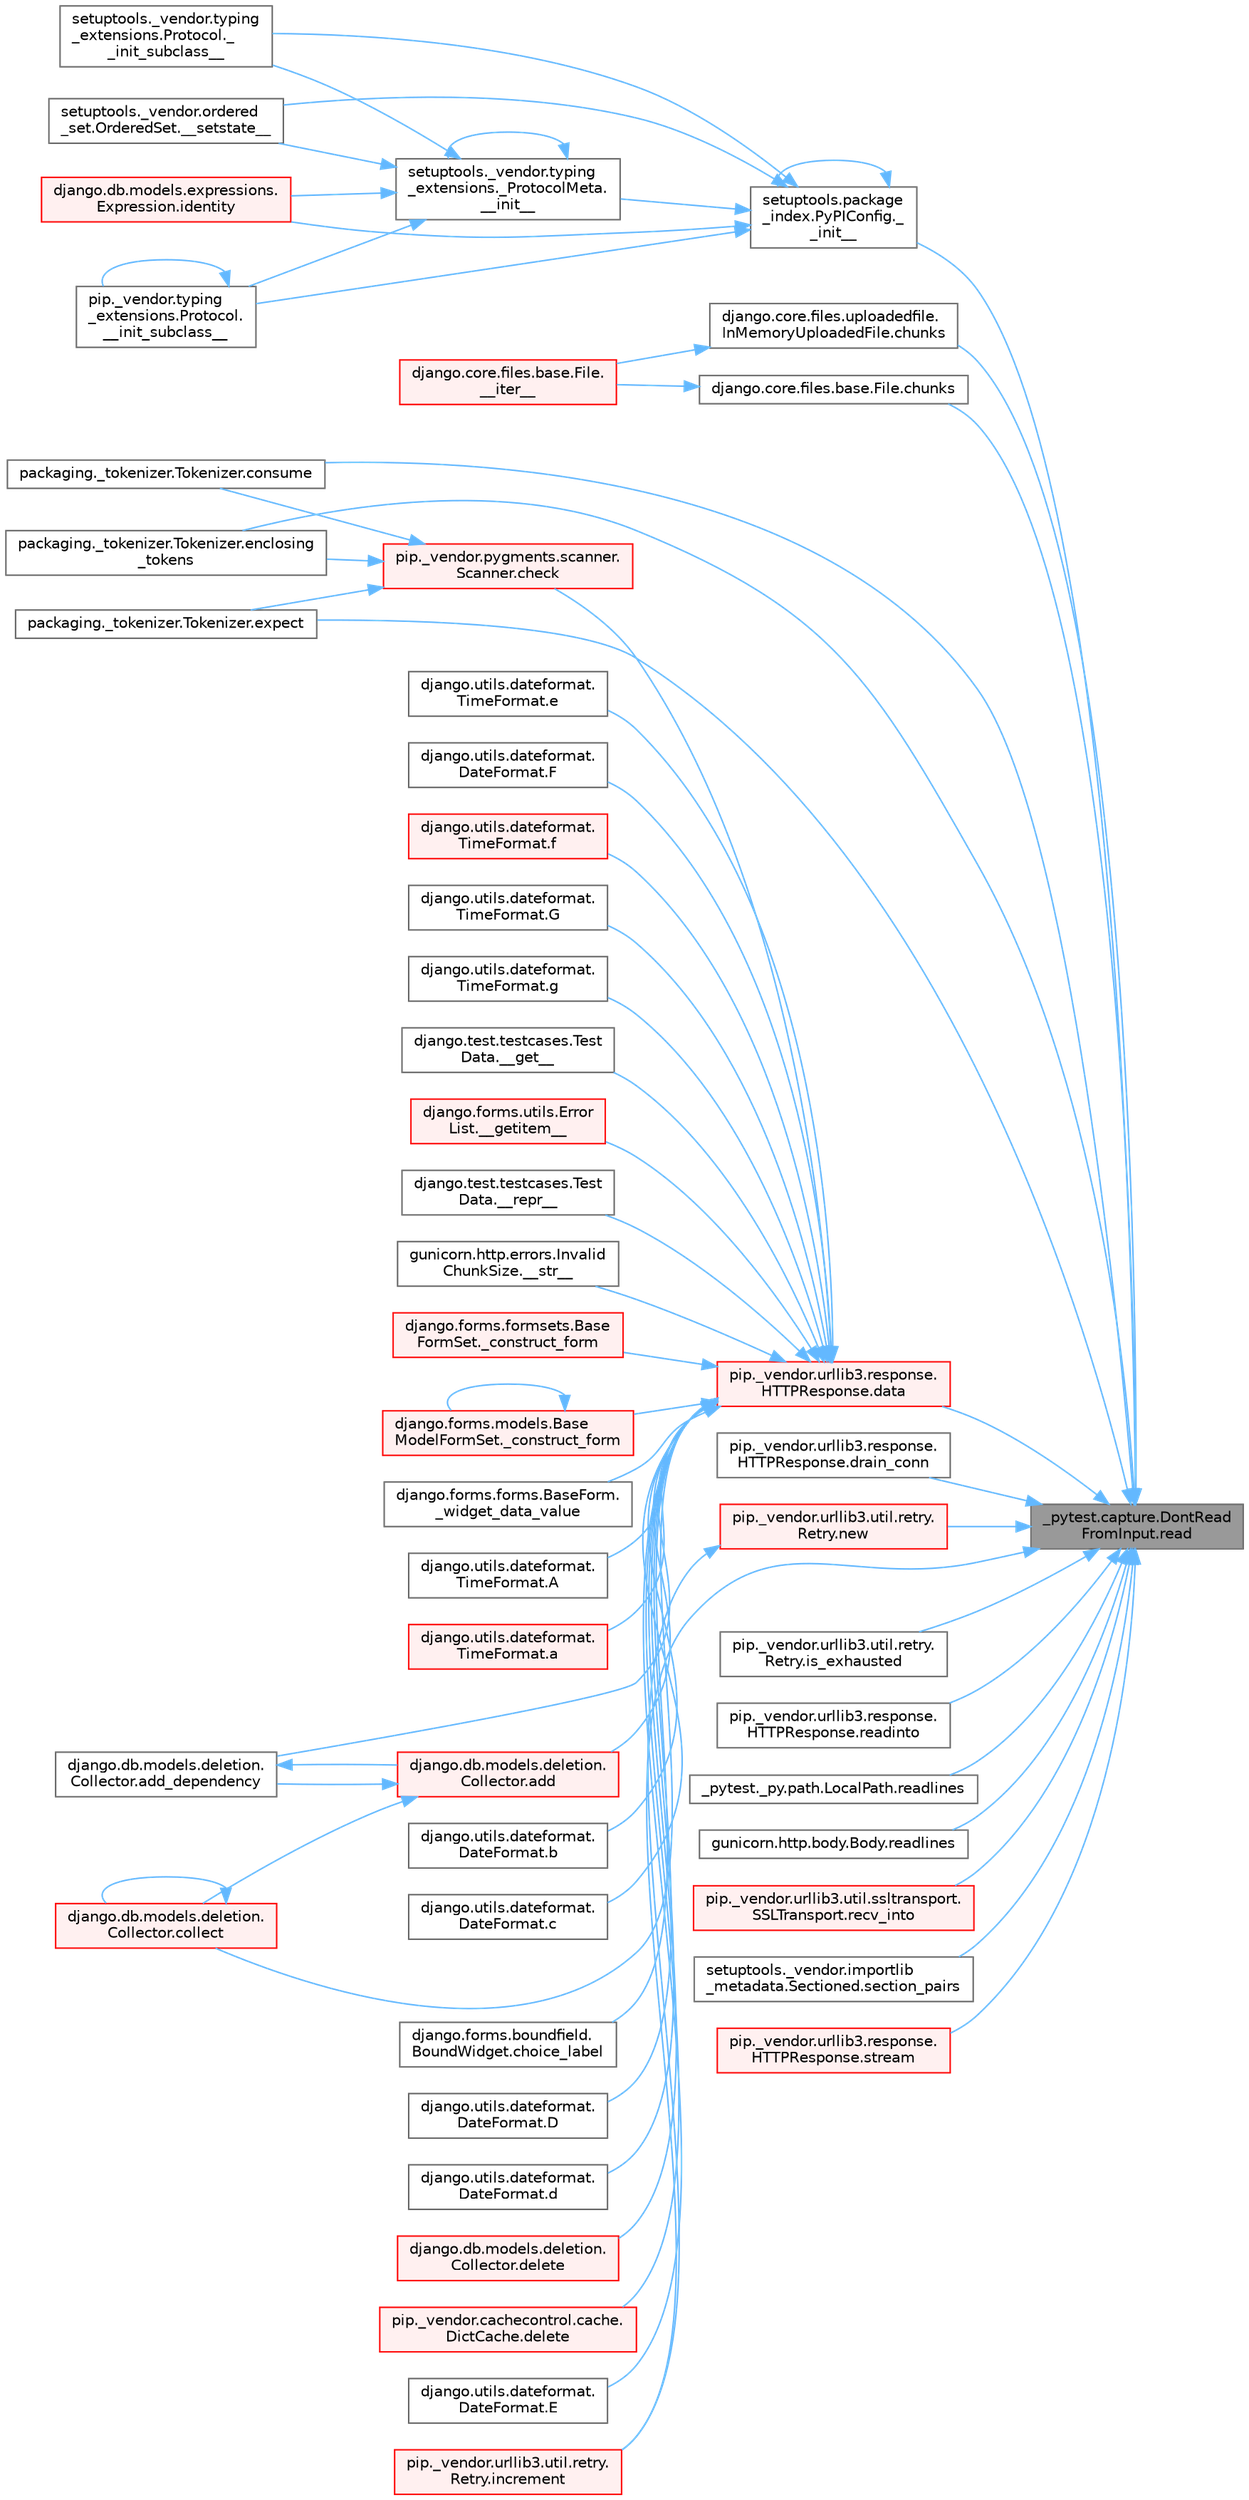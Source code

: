 digraph "_pytest.capture.DontReadFromInput.read"
{
 // LATEX_PDF_SIZE
  bgcolor="transparent";
  edge [fontname=Helvetica,fontsize=10,labelfontname=Helvetica,labelfontsize=10];
  node [fontname=Helvetica,fontsize=10,shape=box,height=0.2,width=0.4];
  rankdir="RL";
  Node1 [id="Node000001",label="_pytest.capture.DontRead\lFromInput.read",height=0.2,width=0.4,color="gray40", fillcolor="grey60", style="filled", fontcolor="black",tooltip=" "];
  Node1 -> Node2 [id="edge1_Node000001_Node000002",dir="back",color="steelblue1",style="solid",tooltip=" "];
  Node2 [id="Node000002",label="setuptools.package\l_index.PyPIConfig._\l_init__",height=0.2,width=0.4,color="grey40", fillcolor="white", style="filled",URL="$classsetuptools_1_1package__index_1_1_py_p_i_config.html#aaaf43ad63ae6fe8ffed0e48774e437b6",tooltip=" "];
  Node2 -> Node3 [id="edge2_Node000002_Node000003",dir="back",color="steelblue1",style="solid",tooltip=" "];
  Node3 [id="Node000003",label="setuptools._vendor.typing\l_extensions._ProtocolMeta.\l__init__",height=0.2,width=0.4,color="grey40", fillcolor="white", style="filled",URL="$classsetuptools_1_1__vendor_1_1typing__extensions_1_1___protocol_meta.html#a7bbaff8ac6d19534b46bca363ee0b43a",tooltip=" "];
  Node3 -> Node3 [id="edge3_Node000003_Node000003",dir="back",color="steelblue1",style="solid",tooltip=" "];
  Node3 -> Node4 [id="edge4_Node000003_Node000004",dir="back",color="steelblue1",style="solid",tooltip=" "];
  Node4 [id="Node000004",label="pip._vendor.typing\l_extensions.Protocol.\l__init_subclass__",height=0.2,width=0.4,color="grey40", fillcolor="white", style="filled",URL="$classpip_1_1__vendor_1_1typing__extensions_1_1_protocol.html#a2916efc86cebb8aba6deb7fd30b33988",tooltip=" "];
  Node4 -> Node4 [id="edge5_Node000004_Node000004",dir="back",color="steelblue1",style="solid",tooltip=" "];
  Node3 -> Node5 [id="edge6_Node000003_Node000005",dir="back",color="steelblue1",style="solid",tooltip=" "];
  Node5 [id="Node000005",label="setuptools._vendor.typing\l_extensions.Protocol._\l_init_subclass__",height=0.2,width=0.4,color="grey40", fillcolor="white", style="filled",URL="$classsetuptools_1_1__vendor_1_1typing__extensions_1_1_protocol.html#ac6cbebc092a4724ab3704c5334059874",tooltip=" "];
  Node3 -> Node6 [id="edge7_Node000003_Node000006",dir="back",color="steelblue1",style="solid",tooltip=" "];
  Node6 [id="Node000006",label="setuptools._vendor.ordered\l_set.OrderedSet.__setstate__",height=0.2,width=0.4,color="grey40", fillcolor="white", style="filled",URL="$classsetuptools_1_1__vendor_1_1ordered__set_1_1_ordered_set.html#aa7f7de9d987829525d06db565fe1b4a1",tooltip=" "];
  Node3 -> Node7 [id="edge8_Node000003_Node000007",dir="back",color="steelblue1",style="solid",tooltip=" "];
  Node7 [id="Node000007",label="django.db.models.expressions.\lExpression.identity",height=0.2,width=0.4,color="red", fillcolor="#FFF0F0", style="filled",URL="$classdjango_1_1db_1_1models_1_1expressions_1_1_expression.html#a10048810b5eb8641acf3bc150731b925",tooltip=" "];
  Node2 -> Node2 [id="edge9_Node000002_Node000002",dir="back",color="steelblue1",style="solid",tooltip=" "];
  Node2 -> Node4 [id="edge10_Node000002_Node000004",dir="back",color="steelblue1",style="solid",tooltip=" "];
  Node2 -> Node5 [id="edge11_Node000002_Node000005",dir="back",color="steelblue1",style="solid",tooltip=" "];
  Node2 -> Node6 [id="edge12_Node000002_Node000006",dir="back",color="steelblue1",style="solid",tooltip=" "];
  Node2 -> Node7 [id="edge13_Node000002_Node000007",dir="back",color="steelblue1",style="solid",tooltip=" "];
  Node1 -> Node34 [id="edge14_Node000001_Node000034",dir="back",color="steelblue1",style="solid",tooltip=" "];
  Node34 [id="Node000034",label="django.core.files.base.File.chunks",height=0.2,width=0.4,color="grey40", fillcolor="white", style="filled",URL="$classdjango_1_1core_1_1files_1_1base_1_1_file.html#ad17ccdad55ee2a18e7b9e3911ee8ebcb",tooltip=" "];
  Node34 -> Node35 [id="edge15_Node000034_Node000035",dir="back",color="steelblue1",style="solid",tooltip=" "];
  Node35 [id="Node000035",label="django.core.files.base.File.\l__iter__",height=0.2,width=0.4,color="red", fillcolor="#FFF0F0", style="filled",URL="$classdjango_1_1core_1_1files_1_1base_1_1_file.html#a94e9f6e2b4daf2db37d08c11ec8a4a7e",tooltip=" "];
  Node1 -> Node38 [id="edge16_Node000001_Node000038",dir="back",color="steelblue1",style="solid",tooltip=" "];
  Node38 [id="Node000038",label="django.core.files.uploadedfile.\lInMemoryUploadedFile.chunks",height=0.2,width=0.4,color="grey40", fillcolor="white", style="filled",URL="$classdjango_1_1core_1_1files_1_1uploadedfile_1_1_in_memory_uploaded_file.html#adc0e015945bc5d33673ec1d0f2b73074",tooltip=" "];
  Node38 -> Node35 [id="edge17_Node000038_Node000035",dir="back",color="steelblue1",style="solid",tooltip=" "];
  Node1 -> Node39 [id="edge18_Node000001_Node000039",dir="back",color="steelblue1",style="solid",tooltip=" "];
  Node39 [id="Node000039",label="packaging._tokenizer.Tokenizer.consume",height=0.2,width=0.4,color="grey40", fillcolor="white", style="filled",URL="$classpackaging_1_1__tokenizer_1_1_tokenizer.html#aff74eaccaae690982aaaba5cb9a4d051",tooltip=" "];
  Node1 -> Node40 [id="edge19_Node000001_Node000040",dir="back",color="steelblue1",style="solid",tooltip=" "];
  Node40 [id="Node000040",label="pip._vendor.urllib3.response.\lHTTPResponse.data",height=0.2,width=0.4,color="red", fillcolor="#FFF0F0", style="filled",URL="$classpip_1_1__vendor_1_1urllib3_1_1response_1_1_h_t_t_p_response.html#abf3c538704803faf453331b0031f3bdd",tooltip=" "];
  Node40 -> Node41 [id="edge20_Node000040_Node000041",dir="back",color="steelblue1",style="solid",tooltip=" "];
  Node41 [id="Node000041",label="django.test.testcases.Test\lData.__get__",height=0.2,width=0.4,color="grey40", fillcolor="white", style="filled",URL="$classdjango_1_1test_1_1testcases_1_1_test_data.html#a6b90c1a9262cf266d34b5e5faa257454",tooltip=" "];
  Node40 -> Node42 [id="edge21_Node000040_Node000042",dir="back",color="steelblue1",style="solid",tooltip=" "];
  Node42 [id="Node000042",label="django.forms.utils.Error\lList.__getitem__",height=0.2,width=0.4,color="red", fillcolor="#FFF0F0", style="filled",URL="$classdjango_1_1forms_1_1utils_1_1_error_list.html#a2e2a77de3202d50ed650ac677fc03b24",tooltip=" "];
  Node40 -> Node103 [id="edge22_Node000040_Node000103",dir="back",color="steelblue1",style="solid",tooltip=" "];
  Node103 [id="Node000103",label="django.test.testcases.Test\lData.__repr__",height=0.2,width=0.4,color="grey40", fillcolor="white", style="filled",URL="$classdjango_1_1test_1_1testcases_1_1_test_data.html#afdff675b2003e7c32b6eccee739f936d",tooltip=" "];
  Node40 -> Node104 [id="edge23_Node000040_Node000104",dir="back",color="steelblue1",style="solid",tooltip=" "];
  Node104 [id="Node000104",label="gunicorn.http.errors.Invalid\lChunkSize.__str__",height=0.2,width=0.4,color="grey40", fillcolor="white", style="filled",URL="$classgunicorn_1_1http_1_1errors_1_1_invalid_chunk_size.html#ad3e2302a318e7c6532a3845dd0d9ab08",tooltip=" "];
  Node40 -> Node105 [id="edge24_Node000040_Node000105",dir="back",color="steelblue1",style="solid",tooltip=" "];
  Node105 [id="Node000105",label="django.forms.formsets.Base\lFormSet._construct_form",height=0.2,width=0.4,color="red", fillcolor="#FFF0F0", style="filled",URL="$classdjango_1_1forms_1_1formsets_1_1_base_form_set.html#a4a92b0779a5f5964325e73f9c8521fe8",tooltip=" "];
  Node40 -> Node1883 [id="edge25_Node000040_Node001883",dir="back",color="steelblue1",style="solid",tooltip=" "];
  Node1883 [id="Node001883",label="django.forms.models.Base\lModelFormSet._construct_form",height=0.2,width=0.4,color="red", fillcolor="#FFF0F0", style="filled",URL="$classdjango_1_1forms_1_1models_1_1_base_model_form_set.html#a2318f52c4f2963f7674c8e15e2f3c324",tooltip=" "];
  Node1883 -> Node1883 [id="edge26_Node001883_Node001883",dir="back",color="steelblue1",style="solid",tooltip=" "];
  Node40 -> Node662 [id="edge27_Node000040_Node000662",dir="back",color="steelblue1",style="solid",tooltip=" "];
  Node662 [id="Node000662",label="django.forms.forms.BaseForm.\l_widget_data_value",height=0.2,width=0.4,color="grey40", fillcolor="white", style="filled",URL="$classdjango_1_1forms_1_1forms_1_1_base_form.html#a237e69a267c76deaa1f2bb226b221391",tooltip=" "];
  Node40 -> Node2529 [id="edge28_Node000040_Node002529",dir="back",color="steelblue1",style="solid",tooltip=" "];
  Node2529 [id="Node002529",label="django.utils.dateformat.\lTimeFormat.A",height=0.2,width=0.4,color="grey40", fillcolor="white", style="filled",URL="$classdjango_1_1utils_1_1dateformat_1_1_time_format.html#a898c46892be32ae0b87cb43c4fae59be",tooltip=" "];
  Node40 -> Node2530 [id="edge29_Node000040_Node002530",dir="back",color="steelblue1",style="solid",tooltip=" "];
  Node2530 [id="Node002530",label="django.utils.dateformat.\lTimeFormat.a",height=0.2,width=0.4,color="red", fillcolor="#FFF0F0", style="filled",URL="$classdjango_1_1utils_1_1dateformat_1_1_time_format.html#a409404e03f8dee0ca4d78182bf1e0deb",tooltip=" "];
  Node40 -> Node2532 [id="edge30_Node000040_Node002532",dir="back",color="steelblue1",style="solid",tooltip=" "];
  Node2532 [id="Node002532",label="django.db.models.deletion.\lCollector.add",height=0.2,width=0.4,color="red", fillcolor="#FFF0F0", style="filled",URL="$classdjango_1_1db_1_1models_1_1deletion_1_1_collector.html#a92a25e9aef2930eb72e650f4e05abd18",tooltip=" "];
  Node2532 -> Node2533 [id="edge31_Node002532_Node002533",dir="back",color="steelblue1",style="solid",tooltip=" "];
  Node2533 [id="Node002533",label="django.db.models.deletion.\lCollector.add_dependency",height=0.2,width=0.4,color="grey40", fillcolor="white", style="filled",URL="$classdjango_1_1db_1_1models_1_1deletion_1_1_collector.html#a574d0f3a7a5934549fdb9a7db96db1ef",tooltip=" "];
  Node2533 -> Node2532 [id="edge32_Node002533_Node002532",dir="back",color="steelblue1",style="solid",tooltip=" "];
  Node2532 -> Node173 [id="edge33_Node002532_Node000173",dir="back",color="steelblue1",style="solid",tooltip=" "];
  Node173 [id="Node000173",label="django.db.models.deletion.\lCollector.collect",height=0.2,width=0.4,color="red", fillcolor="#FFF0F0", style="filled",URL="$classdjango_1_1db_1_1models_1_1deletion_1_1_collector.html#ae6d2a061dcb129755a51ced6ab45edad",tooltip=" "];
  Node173 -> Node173 [id="edge34_Node000173_Node000173",dir="back",color="steelblue1",style="solid",tooltip=" "];
  Node40 -> Node2533 [id="edge35_Node000040_Node002533",dir="back",color="steelblue1",style="solid",tooltip=" "];
  Node40 -> Node2535 [id="edge36_Node000040_Node002535",dir="back",color="steelblue1",style="solid",tooltip=" "];
  Node2535 [id="Node002535",label="django.utils.dateformat.\lDateFormat.b",height=0.2,width=0.4,color="grey40", fillcolor="white", style="filled",URL="$classdjango_1_1utils_1_1dateformat_1_1_date_format.html#a8633e29d9a65ad9829e32de99d9fcd34",tooltip=" "];
  Node40 -> Node2536 [id="edge37_Node000040_Node002536",dir="back",color="steelblue1",style="solid",tooltip=" "];
  Node2536 [id="Node002536",label="django.utils.dateformat.\lDateFormat.c",height=0.2,width=0.4,color="grey40", fillcolor="white", style="filled",URL="$classdjango_1_1utils_1_1dateformat_1_1_date_format.html#ad2ca67d40b05e991817ddd607214eae0",tooltip=" "];
  Node40 -> Node2537 [id="edge38_Node000040_Node002537",dir="back",color="steelblue1",style="solid",tooltip=" "];
  Node2537 [id="Node002537",label="pip._vendor.pygments.scanner.\lScanner.check",height=0.2,width=0.4,color="red", fillcolor="#FFF0F0", style="filled",URL="$classpip_1_1__vendor_1_1pygments_1_1scanner_1_1_scanner.html#a40f26bfe3c57607db66676e8a797a62b",tooltip=" "];
  Node2537 -> Node39 [id="edge39_Node002537_Node000039",dir="back",color="steelblue1",style="solid",tooltip=" "];
  Node2537 -> Node743 [id="edge40_Node002537_Node000743",dir="back",color="steelblue1",style="solid",tooltip=" "];
  Node743 [id="Node000743",label="packaging._tokenizer.Tokenizer.enclosing\l_tokens",height=0.2,width=0.4,color="grey40", fillcolor="white", style="filled",URL="$classpackaging_1_1__tokenizer_1_1_tokenizer.html#a27f8cfa7a5ed91e0cba1923b9b18da3d",tooltip=" "];
  Node2537 -> Node744 [id="edge41_Node002537_Node000744",dir="back",color="steelblue1",style="solid",tooltip=" "];
  Node744 [id="Node000744",label="packaging._tokenizer.Tokenizer.expect",height=0.2,width=0.4,color="grey40", fillcolor="white", style="filled",URL="$classpackaging_1_1__tokenizer_1_1_tokenizer.html#a151b21b99f387eddd422cd0dcf2064dd",tooltip=" "];
  Node40 -> Node2538 [id="edge42_Node000040_Node002538",dir="back",color="steelblue1",style="solid",tooltip=" "];
  Node2538 [id="Node002538",label="django.forms.boundfield.\lBoundWidget.choice_label",height=0.2,width=0.4,color="grey40", fillcolor="white", style="filled",URL="$classdjango_1_1forms_1_1boundfield_1_1_bound_widget.html#a3aec5525486682881c34e1a1ba2a05de",tooltip=" "];
  Node40 -> Node173 [id="edge43_Node000040_Node000173",dir="back",color="steelblue1",style="solid",tooltip=" "];
  Node40 -> Node2539 [id="edge44_Node000040_Node002539",dir="back",color="steelblue1",style="solid",tooltip=" "];
  Node2539 [id="Node002539",label="django.utils.dateformat.\lDateFormat.D",height=0.2,width=0.4,color="grey40", fillcolor="white", style="filled",URL="$classdjango_1_1utils_1_1dateformat_1_1_date_format.html#a002850f733cf8c0a562121f6e228aeb3",tooltip=" "];
  Node40 -> Node2540 [id="edge45_Node000040_Node002540",dir="back",color="steelblue1",style="solid",tooltip=" "];
  Node2540 [id="Node002540",label="django.utils.dateformat.\lDateFormat.d",height=0.2,width=0.4,color="grey40", fillcolor="white", style="filled",URL="$classdjango_1_1utils_1_1dateformat_1_1_date_format.html#a27935d9f37aa434dfb53a482b3bfeefb",tooltip=" "];
  Node40 -> Node2541 [id="edge46_Node000040_Node002541",dir="back",color="steelblue1",style="solid",tooltip=" "];
  Node2541 [id="Node002541",label="django.db.models.deletion.\lCollector.delete",height=0.2,width=0.4,color="red", fillcolor="#FFF0F0", style="filled",URL="$classdjango_1_1db_1_1models_1_1deletion_1_1_collector.html#aabaf91f3931f344113179c2f8f94686b",tooltip=" "];
  Node40 -> Node2542 [id="edge47_Node000040_Node002542",dir="back",color="steelblue1",style="solid",tooltip=" "];
  Node2542 [id="Node002542",label="pip._vendor.cachecontrol.cache.\lDictCache.delete",height=0.2,width=0.4,color="red", fillcolor="#FFF0F0", style="filled",URL="$classpip_1_1__vendor_1_1cachecontrol_1_1cache_1_1_dict_cache.html#a3066e8b602136e391823cc137becf98f",tooltip=" "];
  Node40 -> Node2543 [id="edge48_Node000040_Node002543",dir="back",color="steelblue1",style="solid",tooltip=" "];
  Node2543 [id="Node002543",label="django.utils.dateformat.\lDateFormat.E",height=0.2,width=0.4,color="grey40", fillcolor="white", style="filled",URL="$classdjango_1_1utils_1_1dateformat_1_1_date_format.html#a1d0e9537525e4a97c5ca77c88ac613b1",tooltip=" "];
  Node40 -> Node2544 [id="edge49_Node000040_Node002544",dir="back",color="steelblue1",style="solid",tooltip=" "];
  Node2544 [id="Node002544",label="django.utils.dateformat.\lTimeFormat.e",height=0.2,width=0.4,color="grey40", fillcolor="white", style="filled",URL="$classdjango_1_1utils_1_1dateformat_1_1_time_format.html#a1e085c601b57598b92250dab62e813b3",tooltip=" "];
  Node40 -> Node2545 [id="edge50_Node000040_Node002545",dir="back",color="steelblue1",style="solid",tooltip=" "];
  Node2545 [id="Node002545",label="django.utils.dateformat.\lDateFormat.F",height=0.2,width=0.4,color="grey40", fillcolor="white", style="filled",URL="$classdjango_1_1utils_1_1dateformat_1_1_date_format.html#a2e04f958eaa2f257de9b87aa65104e3a",tooltip=" "];
  Node40 -> Node2546 [id="edge51_Node000040_Node002546",dir="back",color="steelblue1",style="solid",tooltip=" "];
  Node2546 [id="Node002546",label="django.utils.dateformat.\lTimeFormat.f",height=0.2,width=0.4,color="red", fillcolor="#FFF0F0", style="filled",URL="$classdjango_1_1utils_1_1dateformat_1_1_time_format.html#a917dbc4f3103e5d9dd416fce475b48a8",tooltip=" "];
  Node40 -> Node2572 [id="edge52_Node000040_Node002572",dir="back",color="steelblue1",style="solid",tooltip=" "];
  Node2572 [id="Node002572",label="django.utils.dateformat.\lTimeFormat.G",height=0.2,width=0.4,color="grey40", fillcolor="white", style="filled",URL="$classdjango_1_1utils_1_1dateformat_1_1_time_format.html#a6f5d8732bf3ac17b56a2e87de3c9e367",tooltip=" "];
  Node40 -> Node2573 [id="edge53_Node000040_Node002573",dir="back",color="steelblue1",style="solid",tooltip=" "];
  Node2573 [id="Node002573",label="django.utils.dateformat.\lTimeFormat.g",height=0.2,width=0.4,color="grey40", fillcolor="white", style="filled",URL="$classdjango_1_1utils_1_1dateformat_1_1_time_format.html#ac4630658ccead044b34927abc554f474",tooltip=" "];
  Node1 -> Node742 [id="edge54_Node000001_Node000742",dir="back",color="steelblue1",style="solid",tooltip=" "];
  Node742 [id="Node000742",label="pip._vendor.urllib3.response.\lHTTPResponse.drain_conn",height=0.2,width=0.4,color="grey40", fillcolor="white", style="filled",URL="$classpip_1_1__vendor_1_1urllib3_1_1response_1_1_h_t_t_p_response.html#ad5ca98b71fbb5094f5db062b07b26eb1",tooltip=" "];
  Node1 -> Node743 [id="edge55_Node000001_Node000743",dir="back",color="steelblue1",style="solid",tooltip=" "];
  Node1 -> Node744 [id="edge56_Node000001_Node000744",dir="back",color="steelblue1",style="solid",tooltip=" "];
  Node1 -> Node464 [id="edge57_Node000001_Node000464",dir="back",color="steelblue1",style="solid",tooltip=" "];
  Node464 [id="Node000464",label="pip._vendor.urllib3.util.retry.\lRetry.increment",height=0.2,width=0.4,color="red", fillcolor="#FFF0F0", style="filled",URL="$classpip_1_1__vendor_1_1urllib3_1_1util_1_1retry_1_1_retry.html#a88dd993ccb2ef4b2bfa9ad0571374b12",tooltip=" "];
  Node1 -> Node745 [id="edge58_Node000001_Node000745",dir="back",color="steelblue1",style="solid",tooltip=" "];
  Node745 [id="Node000745",label="pip._vendor.urllib3.util.retry.\lRetry.is_exhausted",height=0.2,width=0.4,color="grey40", fillcolor="white", style="filled",URL="$classpip_1_1__vendor_1_1urllib3_1_1util_1_1retry_1_1_retry.html#ad8d42bd72e35f497daf9a0359560969d",tooltip=" "];
  Node1 -> Node746 [id="edge59_Node000001_Node000746",dir="back",color="steelblue1",style="solid",tooltip=" "];
  Node746 [id="Node000746",label="pip._vendor.urllib3.util.retry.\lRetry.new",height=0.2,width=0.4,color="red", fillcolor="#FFF0F0", style="filled",URL="$classpip_1_1__vendor_1_1urllib3_1_1util_1_1retry_1_1_retry.html#ab806585412b9d9b3c0d882fb4bd8d3c0",tooltip=" "];
  Node746 -> Node464 [id="edge60_Node000746_Node000464",dir="back",color="steelblue1",style="solid",tooltip=" "];
  Node1 -> Node775 [id="edge61_Node000001_Node000775",dir="back",color="steelblue1",style="solid",tooltip=" "];
  Node775 [id="Node000775",label="pip._vendor.urllib3.response.\lHTTPResponse.readinto",height=0.2,width=0.4,color="grey40", fillcolor="white", style="filled",URL="$classpip_1_1__vendor_1_1urllib3_1_1response_1_1_h_t_t_p_response.html#a0988b6687696efed2e04f897eab47ac4",tooltip=" "];
  Node1 -> Node776 [id="edge62_Node000001_Node000776",dir="back",color="steelblue1",style="solid",tooltip=" "];
  Node776 [id="Node000776",label="_pytest._py.path.LocalPath.readlines",height=0.2,width=0.4,color="grey40", fillcolor="white", style="filled",URL="$class__pytest_1_1__py_1_1path_1_1_local_path.html#ab4ae86092b85919c6d43e793d049c3b3",tooltip=" "];
  Node1 -> Node777 [id="edge63_Node000001_Node000777",dir="back",color="steelblue1",style="solid",tooltip=" "];
  Node777 [id="Node000777",label="gunicorn.http.body.Body.readlines",height=0.2,width=0.4,color="grey40", fillcolor="white", style="filled",URL="$classgunicorn_1_1http_1_1body_1_1_body.html#adfec992d9fa8fbca15e35ea1ad4fae63",tooltip=" "];
  Node1 -> Node778 [id="edge64_Node000001_Node000778",dir="back",color="steelblue1",style="solid",tooltip=" "];
  Node778 [id="Node000778",label="pip._vendor.urllib3.util.ssltransport.\lSSLTransport.recv_into",height=0.2,width=0.4,color="red", fillcolor="#FFF0F0", style="filled",URL="$classpip_1_1__vendor_1_1urllib3_1_1util_1_1ssltransport_1_1_s_s_l_transport.html#a9d8da497d2fe869c1f3f9ad1de30fd0c",tooltip=" "];
  Node1 -> Node779 [id="edge65_Node000001_Node000779",dir="back",color="steelblue1",style="solid",tooltip=" "];
  Node779 [id="Node000779",label="setuptools._vendor.importlib\l_metadata.Sectioned.section_pairs",height=0.2,width=0.4,color="grey40", fillcolor="white", style="filled",URL="$classsetuptools_1_1__vendor_1_1importlib__metadata_1_1_sectioned.html#a1a649cd858c63bbcb2016883995ae6a7",tooltip=" "];
  Node1 -> Node184 [id="edge66_Node000001_Node000184",dir="back",color="steelblue1",style="solid",tooltip=" "];
  Node184 [id="Node000184",label="pip._vendor.urllib3.response.\lHTTPResponse.stream",height=0.2,width=0.4,color="red", fillcolor="#FFF0F0", style="filled",URL="$classpip_1_1__vendor_1_1urllib3_1_1response_1_1_h_t_t_p_response.html#a8d802b25f09dd341838a1d631ffc4f62",tooltip=" "];
}
